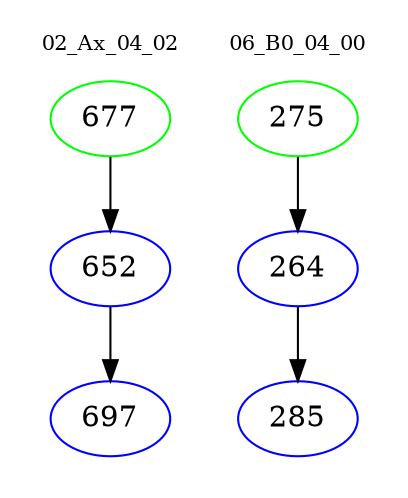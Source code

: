 digraph{
subgraph cluster_0 {
color = white
label = "02_Ax_04_02";
fontsize=10;
T0_677 [label="677", color="green"]
T0_677 -> T0_652 [color="black"]
T0_652 [label="652", color="blue"]
T0_652 -> T0_697 [color="black"]
T0_697 [label="697", color="blue"]
}
subgraph cluster_1 {
color = white
label = "06_B0_04_00";
fontsize=10;
T1_275 [label="275", color="green"]
T1_275 -> T1_264 [color="black"]
T1_264 [label="264", color="blue"]
T1_264 -> T1_285 [color="black"]
T1_285 [label="285", color="blue"]
}
}
